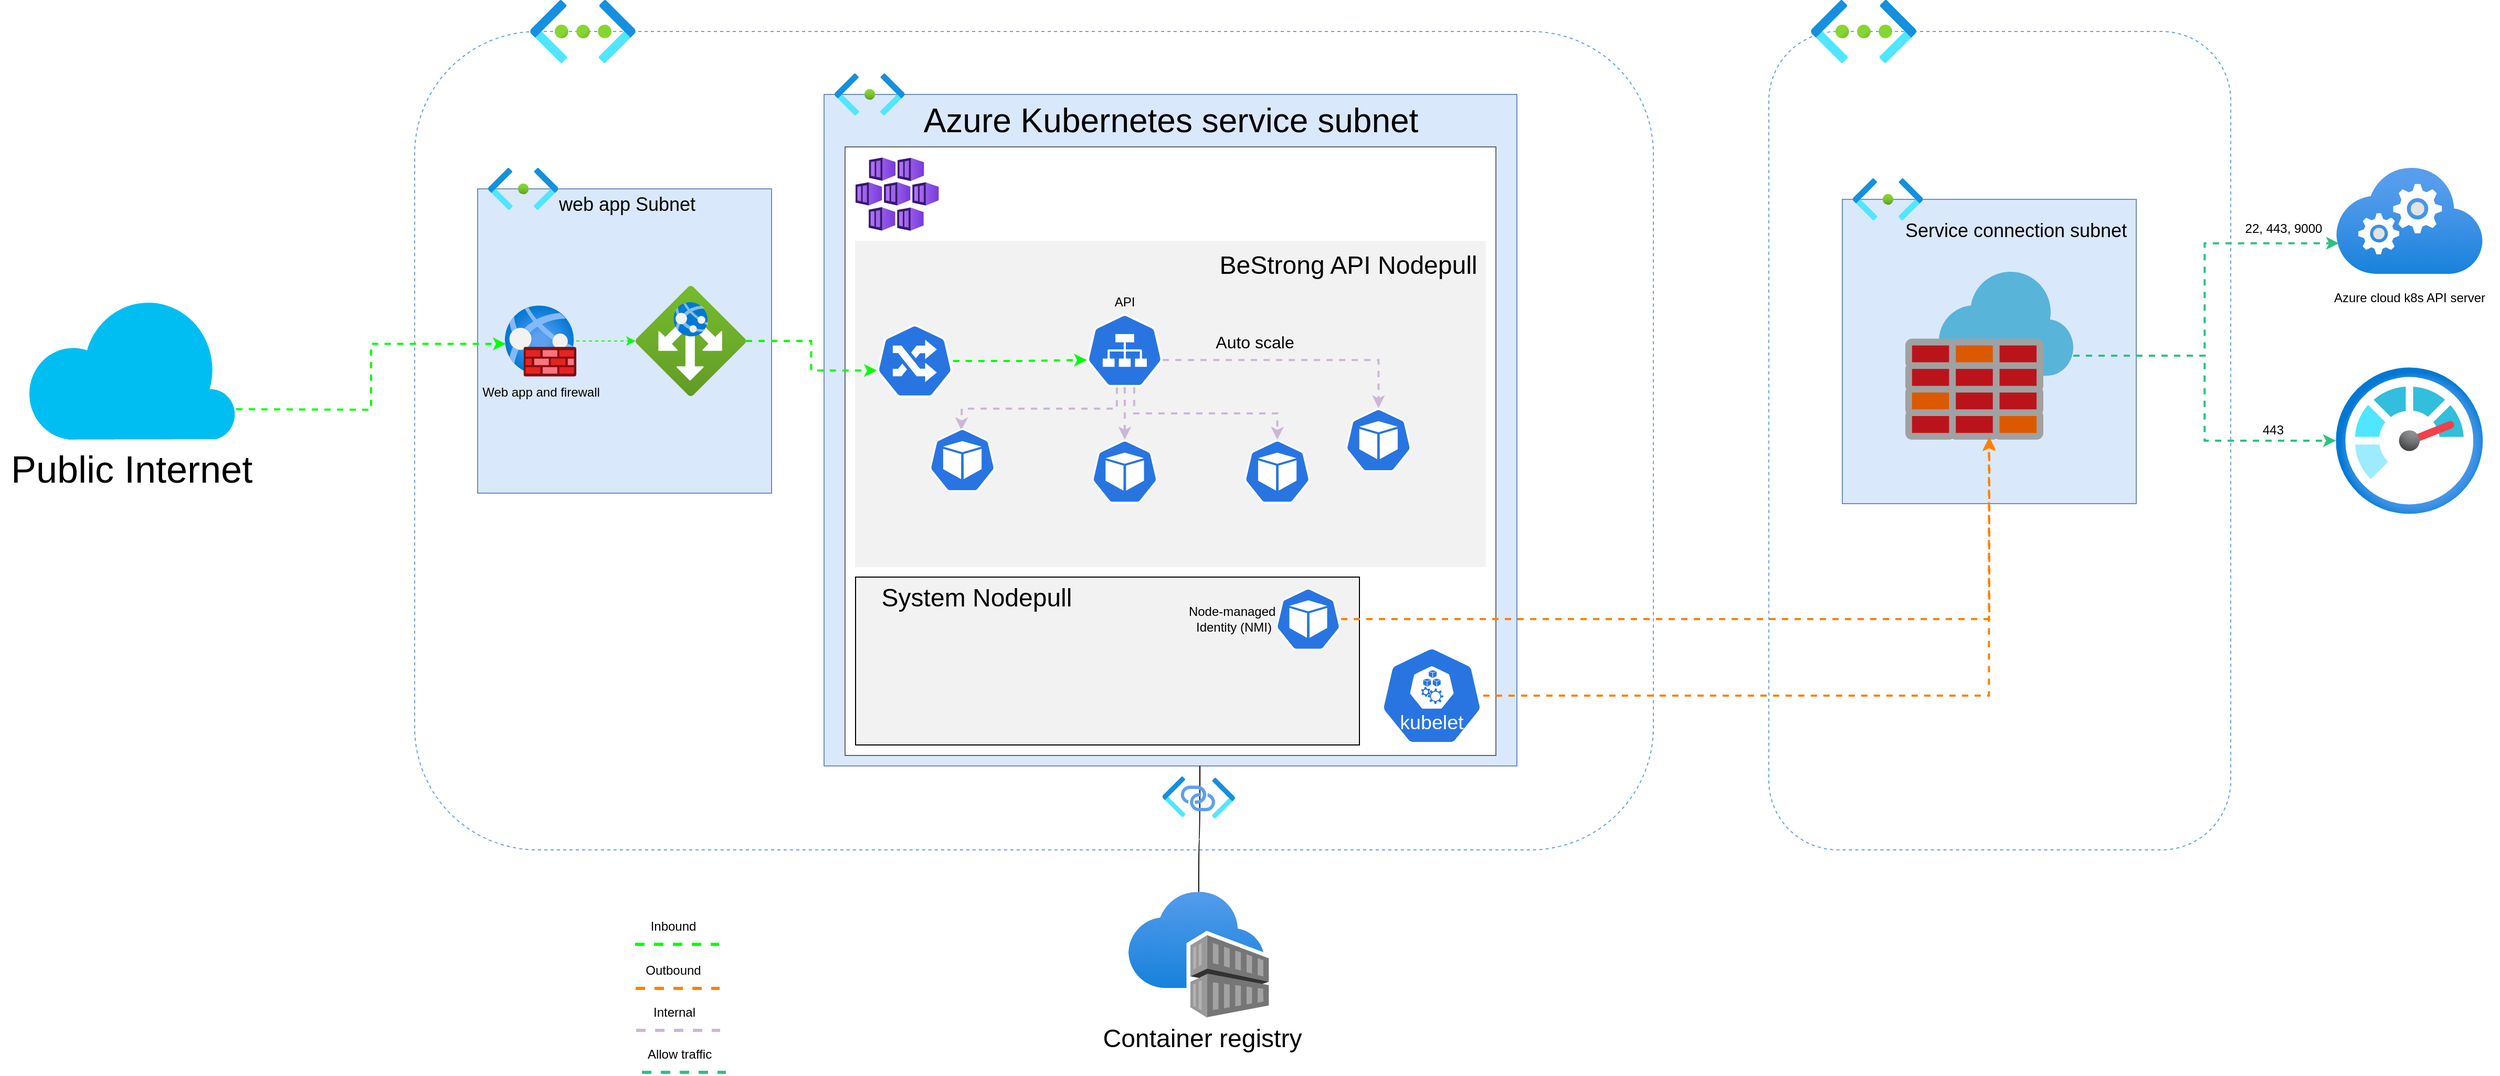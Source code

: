 <mxfile version="24.2.0" type="github">
  <diagram name="Page-1" id="8otom-SP08k95fFq9ZEd">
    <mxGraphModel dx="1020" dy="614" grid="1" gridSize="10" guides="1" tooltips="1" connect="1" arrows="1" fold="1" page="1" pageScale="1" pageWidth="7500" pageHeight="7500" math="0" shadow="0">
      <root>
        <mxCell id="0" />
        <mxCell id="1" parent="0" />
        <mxCell id="AnmqnCVV4k-eHqJuKPqF-2" value="&amp;nbsp;" style="rounded=1;whiteSpace=wrap;html=1;dashed=1;strokeColor=#62a0ea;glass=0;shadow=0;gradientColor=none;perimeterSpacing=2;movable=0;resizable=0;rotatable=0;deletable=0;editable=0;locked=1;connectable=0;" vertex="1" parent="1">
          <mxGeometry x="2035" y="1480" width="1180" height="780" as="geometry" />
        </mxCell>
        <mxCell id="AnmqnCVV4k-eHqJuKPqF-5" value="" style="image;aspect=fixed;html=1;points=[];align=center;fontSize=12;image=img/lib/azure2/networking/Virtual_Networks.svg;movable=0;resizable=0;rotatable=0;deletable=0;editable=0;locked=1;connectable=0;" vertex="1" parent="1">
          <mxGeometry x="2145" y="1450" width="100.5" height="60" as="geometry" />
        </mxCell>
        <mxCell id="AnmqnCVV4k-eHqJuKPqF-7" value="" style="rounded=0;whiteSpace=wrap;html=1;strokeColor=#6c8ebf;fillColor=#dae8fc;movable=0;resizable=0;rotatable=0;deletable=0;editable=0;locked=1;connectable=0;" vertex="1" parent="1">
          <mxGeometry x="2095" y="1630" width="280" height="290" as="geometry" />
        </mxCell>
        <mxCell id="AnmqnCVV4k-eHqJuKPqF-8" value="" style="rounded=0;whiteSpace=wrap;html=1;strokeColor=#6c8ebf;fillColor=#dae8fc;movable=0;resizable=0;rotatable=0;deletable=0;editable=0;locked=1;connectable=0;" vertex="1" parent="1">
          <mxGeometry x="2425" y="1540" width="660" height="640" as="geometry" />
        </mxCell>
        <mxCell id="AnmqnCVV4k-eHqJuKPqF-9" value="" style="image;aspect=fixed;html=1;points=[];align=center;fontSize=12;image=img/lib/azure2/networking/Subnet.svg;movable=0;resizable=0;rotatable=0;deletable=0;editable=0;locked=1;connectable=0;" vertex="1" parent="1">
          <mxGeometry x="2105" y="1610" width="66.8" height="40" as="geometry" />
        </mxCell>
        <mxCell id="AnmqnCVV4k-eHqJuKPqF-10" value="" style="image;aspect=fixed;html=1;points=[];align=center;fontSize=12;image=img/lib/azure2/networking/Subnet.svg;movable=0;resizable=0;rotatable=0;deletable=0;editable=0;locked=1;connectable=0;" vertex="1" parent="1">
          <mxGeometry x="2435" y="1520" width="66.8" height="40" as="geometry" />
        </mxCell>
        <mxCell id="AnmqnCVV4k-eHqJuKPqF-11" value="&lt;font style=&quot;font-size: 18px;&quot;&gt;web app Subnet&lt;/font&gt;" style="text;html=1;align=center;verticalAlign=middle;resizable=0;points=[];autosize=1;strokeColor=none;fillColor=none;fontSize=18;movable=0;rotatable=0;deletable=0;editable=0;locked=1;connectable=0;" vertex="1" parent="1">
          <mxGeometry x="2161.8" y="1625" width="150" height="40" as="geometry" />
        </mxCell>
        <mxCell id="AnmqnCVV4k-eHqJuKPqF-21" style="edgeStyle=orthogonalEdgeStyle;rounded=0;orthogonalLoop=1;jettySize=auto;html=1;strokeColor=#00FF00;dashed=1;movable=0;resizable=0;rotatable=0;deletable=0;editable=0;locked=1;connectable=0;" edge="1" parent="1" source="AnmqnCVV4k-eHqJuKPqF-13" target="AnmqnCVV4k-eHqJuKPqF-20">
          <mxGeometry relative="1" as="geometry" />
        </mxCell>
        <mxCell id="AnmqnCVV4k-eHqJuKPqF-13" value="" style="image;aspect=fixed;html=1;points=[];align=center;fontSize=12;image=img/lib/azure2/networking/Web_Application_Firewall_Policies_WAF.svg;movable=0;resizable=0;rotatable=0;deletable=0;editable=0;locked=1;connectable=0;" vertex="1" parent="1">
          <mxGeometry x="2121" y="1741" width="68" height="68" as="geometry" />
        </mxCell>
        <mxCell id="AnmqnCVV4k-eHqJuKPqF-20" value="" style="image;aspect=fixed;html=1;points=[];align=center;fontSize=12;image=img/lib/azure2/networking/Application_Gateways.svg;movable=0;resizable=0;rotatable=0;deletable=0;editable=0;locked=1;connectable=0;" vertex="1" parent="1">
          <mxGeometry x="2245.5" y="1722.5" width="105" height="105" as="geometry" />
        </mxCell>
        <mxCell id="AnmqnCVV4k-eHqJuKPqF-22" value="Azure Kubernetes service subnet" style="text;html=1;align=center;verticalAlign=middle;resizable=0;points=[];autosize=1;strokeColor=none;fillColor=none;fontSize=32;movable=0;rotatable=0;deletable=0;editable=0;locked=1;connectable=0;" vertex="1" parent="1">
          <mxGeometry x="2510" y="1540" width="490" height="50" as="geometry" />
        </mxCell>
        <mxCell id="AnmqnCVV4k-eHqJuKPqF-25" value="" style="rounded=0;whiteSpace=wrap;html=1;fillColor=#FFFFFF;fontColor=#333333;strokeColor=#666666;movable=0;resizable=0;rotatable=0;deletable=0;editable=0;locked=1;connectable=0;" vertex="1" parent="1">
          <mxGeometry x="2445" y="1590" width="620" height="580" as="geometry" />
        </mxCell>
        <mxCell id="AnmqnCVV4k-eHqJuKPqF-23" value="" style="image;aspect=fixed;html=1;points=[];align=center;fontSize=12;image=img/lib/azure2/containers/Kubernetes_Services.svg;movable=0;resizable=0;rotatable=0;deletable=0;editable=0;locked=1;connectable=0;" vertex="1" parent="1">
          <mxGeometry x="2455" y="1600" width="79.33" height="70" as="geometry" />
        </mxCell>
        <mxCell id="AnmqnCVV4k-eHqJuKPqF-28" value="" style="image;aspect=fixed;html=1;points=[];align=center;fontSize=12;image=img/lib/azure2/containers/Container_Registries.svg;movable=0;resizable=0;rotatable=0;deletable=0;editable=0;locked=1;connectable=0;" vertex="1" parent="1">
          <mxGeometry x="2715" y="2300" width="133.77" height="120" as="geometry" />
        </mxCell>
        <mxCell id="AnmqnCVV4k-eHqJuKPqF-38" style="edgeStyle=orthogonalEdgeStyle;rounded=0;orthogonalLoop=1;jettySize=auto;html=1;curved=1;startArrow=none;startFill=0;endArrow=none;endFill=0;movable=0;resizable=0;rotatable=0;deletable=0;editable=0;locked=1;connectable=0;" edge="1" parent="1" source="AnmqnCVV4k-eHqJuKPqF-28">
          <mxGeometry relative="1" as="geometry">
            <mxPoint x="2783" y="2180" as="targetPoint" />
            <Array as="points">
              <mxPoint x="2782" y="2250" />
              <mxPoint x="2783" y="2250" />
            </Array>
          </mxGeometry>
        </mxCell>
        <mxCell id="AnmqnCVV4k-eHqJuKPqF-32" value="" style="image;aspect=fixed;html=1;points=[];align=center;fontSize=12;image=img/lib/azure2/networking/Private_Link_Service.svg;movable=0;resizable=0;rotatable=0;deletable=0;editable=0;locked=1;connectable=0;" vertex="1" parent="1">
          <mxGeometry x="2747.38" y="2190" width="69" height="40" as="geometry" />
        </mxCell>
        <mxCell id="AnmqnCVV4k-eHqJuKPqF-41" value="" style="rounded=0;whiteSpace=wrap;html=1;fillColor=#f2f2f2;strokeColor=#F2F2F2;movable=0;resizable=0;rotatable=0;deletable=0;editable=0;locked=1;connectable=0;" vertex="1" parent="1">
          <mxGeometry x="2455" y="1680" width="600" height="310" as="geometry" />
        </mxCell>
        <mxCell id="AnmqnCVV4k-eHqJuKPqF-42" value="" style="aspect=fixed;sketch=0;html=1;dashed=0;whitespace=wrap;fillColor=#2875E2;strokeColor=#ffffff;points=[[0.005,0.63,0],[0.1,0.2,0],[0.9,0.2,0],[0.5,0,0],[0.995,0.63,0],[0.72,0.99,0],[0.5,1,0],[0.28,0.99,0]];shape=mxgraph.kubernetes.icon2;prIcon=ing;movable=0;resizable=0;rotatable=0;deletable=0;editable=0;locked=1;connectable=0;" vertex="1" parent="1">
          <mxGeometry x="2475" y="1759" width="72.92" height="70" as="geometry" />
        </mxCell>
        <mxCell id="AnmqnCVV4k-eHqJuKPqF-45" style="edgeStyle=orthogonalEdgeStyle;rounded=0;orthogonalLoop=1;jettySize=auto;html=1;entryX=0.005;entryY=0.63;entryDx=0;entryDy=0;entryPerimeter=0;strokeColor=#00FF00;dashed=1;movable=0;resizable=0;rotatable=0;deletable=0;editable=0;locked=1;connectable=0;jumpSize=6;strokeWidth=2;" edge="1" parent="1" source="AnmqnCVV4k-eHqJuKPqF-20" target="AnmqnCVV4k-eHqJuKPqF-42">
          <mxGeometry relative="1" as="geometry" />
        </mxCell>
        <mxCell id="AnmqnCVV4k-eHqJuKPqF-52" style="edgeStyle=orthogonalEdgeStyle;rounded=0;orthogonalLoop=1;jettySize=auto;html=1;exitX=0.623;exitY=1.001;exitDx=0;exitDy=0;exitPerimeter=0;entryX=0.5;entryY=0;entryDx=0;entryDy=0;entryPerimeter=0;dashed=1;strokeColor=#CDB6D9;movable=0;resizable=0;rotatable=0;deletable=0;editable=0;locked=1;connectable=0;jumpSize=6;strokeWidth=2;" edge="1" parent="1" source="AnmqnCVV4k-eHqJuKPqF-46" target="AnmqnCVV4k-eHqJuKPqF-115">
          <mxGeometry relative="1" as="geometry">
            <mxPoint x="2862.533" y="1860" as="targetPoint" />
          </mxGeometry>
        </mxCell>
        <mxCell id="AnmqnCVV4k-eHqJuKPqF-46" value="" style="aspect=fixed;sketch=0;html=1;dashed=0;whitespace=wrap;fillColor=#2875E2;strokeColor=#ffffff;points=[[0.005,0.63,0],[0.1,0.2,0],[0.9,0.2,0],[0.5,0,0],[0.995,0.63,0],[0.72,0.99,0],[0.5,1,0],[0.28,0.99,0]];shape=mxgraph.kubernetes.icon2;prIcon=svc;movable=0;resizable=0;rotatable=0;deletable=0;editable=0;locked=1;connectable=0;" vertex="1" parent="1">
          <mxGeometry x="2675" y="1749" width="72.92" height="70" as="geometry" />
        </mxCell>
        <mxCell id="AnmqnCVV4k-eHqJuKPqF-47" style="edgeStyle=orthogonalEdgeStyle;rounded=0;orthogonalLoop=1;jettySize=auto;html=1;entryX=0.005;entryY=0.63;entryDx=0;entryDy=0;entryPerimeter=0;strokeColor=#00FF00;dashed=1;movable=0;resizable=0;rotatable=0;deletable=0;editable=0;locked=1;connectable=0;jumpSize=6;strokeWidth=2;" edge="1" parent="1" source="AnmqnCVV4k-eHqJuKPqF-42" target="AnmqnCVV4k-eHqJuKPqF-46">
          <mxGeometry relative="1" as="geometry" />
        </mxCell>
        <mxCell id="AnmqnCVV4k-eHqJuKPqF-51" style="edgeStyle=orthogonalEdgeStyle;rounded=0;orthogonalLoop=1;jettySize=auto;html=1;entryX=0.5;entryY=0;entryDx=0;entryDy=0;entryPerimeter=0;dashed=1;strokeColor=#CDB6D9;movable=0;resizable=0;rotatable=0;deletable=0;editable=0;locked=1;connectable=0;jumpSize=6;strokeWidth=2;" edge="1" parent="1" source="AnmqnCVV4k-eHqJuKPqF-46" target="AnmqnCVV4k-eHqJuKPqF-114">
          <mxGeometry relative="1" as="geometry">
            <mxPoint x="2711.46" y="1860" as="targetPoint" />
          </mxGeometry>
        </mxCell>
        <mxCell id="AnmqnCVV4k-eHqJuKPqF-53" style="edgeStyle=orthogonalEdgeStyle;rounded=0;orthogonalLoop=1;jettySize=auto;html=1;entryX=0.5;entryY=0;entryDx=0;entryDy=0;entryPerimeter=0;exitX=0.397;exitY=1.005;exitDx=0;exitDy=0;exitPerimeter=0;dashed=1;strokeColor=#CDB6D9;movable=0;resizable=0;rotatable=0;deletable=0;editable=0;locked=1;connectable=0;jumpSize=6;strokeWidth=2;" edge="1" parent="1" source="AnmqnCVV4k-eHqJuKPqF-46">
          <mxGeometry relative="1" as="geometry">
            <mxPoint x="2555.73" y="1860" as="targetPoint" />
          </mxGeometry>
        </mxCell>
        <mxCell id="AnmqnCVV4k-eHqJuKPqF-84" value="Auto scale" style="text;html=1;align=center;verticalAlign=middle;resizable=0;points=[];autosize=1;strokeColor=none;fillColor=none;fontSize=16;movable=0;rotatable=0;deletable=0;editable=0;locked=1;connectable=0;" vertex="1" parent="1">
          <mxGeometry x="2785" y="1761" width="100" height="30" as="geometry" />
        </mxCell>
        <mxCell id="AnmqnCVV4k-eHqJuKPqF-86" value="BeStrong API Nodepull" style="text;html=1;align=center;verticalAlign=middle;resizable=0;points=[];autosize=1;strokeColor=none;fillColor=none;fontSize=24;movable=0;rotatable=0;deletable=0;editable=0;locked=1;connectable=0;" vertex="1" parent="1">
          <mxGeometry x="2788.77" y="1682.5" width="270" height="40" as="geometry" />
        </mxCell>
        <mxCell id="AnmqnCVV4k-eHqJuKPqF-87" value="" style="rounded=0;whiteSpace=wrap;html=1;fillColor=#F2F2F2;movable=0;resizable=0;rotatable=0;deletable=0;editable=0;locked=1;connectable=0;" vertex="1" parent="1">
          <mxGeometry x="2455" y="2000" width="480" height="160" as="geometry" />
        </mxCell>
        <mxCell id="AnmqnCVV4k-eHqJuKPqF-88" value="Web app and firewall" style="text;html=1;align=center;verticalAlign=middle;resizable=0;points=[];autosize=1;strokeColor=none;fillColor=none;movable=0;rotatable=0;deletable=0;editable=0;locked=1;connectable=0;" vertex="1" parent="1">
          <mxGeometry x="2085" y="1809" width="140" height="30" as="geometry" />
        </mxCell>
        <mxCell id="AnmqnCVV4k-eHqJuKPqF-90" value="" style="aspect=fixed;sketch=0;html=1;dashed=0;whitespace=wrap;fillColor=#2875E2;strokeColor=#ffffff;points=[[0.005,0.63,0],[0.1,0.2,0],[0.9,0.2,0],[0.5,0,0],[0.995,0.63,0],[0.72,0.99,0],[0.5,1,0],[0.28,0.99,0]];shape=mxgraph.kubernetes.icon2;prIcon=pod;movable=0;resizable=0;rotatable=0;deletable=0;editable=0;locked=1;connectable=0;" vertex="1" parent="1">
          <mxGeometry x="2855" y="2010" width="62.5" height="60" as="geometry" />
        </mxCell>
        <mxCell id="AnmqnCVV4k-eHqJuKPqF-91" value="&lt;div&gt;Node-managed&amp;nbsp;&lt;/div&gt;&lt;div&gt;Identity (NMI)&lt;br&gt;&lt;/div&gt;" style="text;html=1;align=center;verticalAlign=middle;resizable=0;points=[];autosize=1;strokeColor=none;fillColor=none;movable=0;rotatable=0;deletable=0;editable=0;locked=1;connectable=0;" vertex="1" parent="1">
          <mxGeometry x="2760" y="2020" width="110" height="40" as="geometry" />
        </mxCell>
        <mxCell id="AnmqnCVV4k-eHqJuKPqF-93" value="System Nodepull" style="text;html=1;align=center;verticalAlign=middle;resizable=0;points=[];autosize=1;strokeColor=none;fillColor=none;fontSize=24;movable=0;rotatable=0;deletable=0;editable=0;locked=1;connectable=0;" vertex="1" parent="1">
          <mxGeometry x="2470" y="2000" width="200" height="40" as="geometry" />
        </mxCell>
        <mxCell id="AnmqnCVV4k-eHqJuKPqF-94" value="" style="aspect=fixed;sketch=0;html=1;dashed=0;whitespace=wrap;fillColor=#2875E2;strokeColor=#ffffff;points=[[0.005,0.63,0],[0.1,0.2,0],[0.9,0.2,0],[0.5,0,0],[0.995,0.63,0],[0.72,0.99,0],[0.5,1,0],[0.28,0.99,0]];shape=mxgraph.kubernetes.icon2;kubernetesLabel=1;prIcon=kubelet;movable=0;resizable=0;rotatable=0;deletable=0;editable=0;locked=1;connectable=0;" vertex="1" parent="1">
          <mxGeometry x="2955" y="2066" width="97.92" height="94" as="geometry" />
        </mxCell>
        <mxCell id="AnmqnCVV4k-eHqJuKPqF-96" value="&amp;nbsp;" style="rounded=1;whiteSpace=wrap;html=1;dashed=1;strokeColor=#62a0ea;glass=0;shadow=0;gradientColor=none;perimeterSpacing=2;movable=0;resizable=0;rotatable=0;deletable=0;editable=0;locked=1;connectable=0;" vertex="1" parent="1">
          <mxGeometry x="3325" y="1480" width="440" height="780" as="geometry" />
        </mxCell>
        <mxCell id="AnmqnCVV4k-eHqJuKPqF-97" value="" style="image;aspect=fixed;html=1;points=[];align=center;fontSize=12;image=img/lib/azure2/networking/Virtual_Networks.svg;movable=0;resizable=0;rotatable=0;deletable=0;editable=0;locked=1;connectable=0;" vertex="1" parent="1">
          <mxGeometry x="3365" y="1450" width="100.5" height="60" as="geometry" />
        </mxCell>
        <mxCell id="AnmqnCVV4k-eHqJuKPqF-99" value="" style="rounded=0;whiteSpace=wrap;html=1;strokeColor=#6c8ebf;fillColor=#dae8fc;movable=0;resizable=0;rotatable=0;deletable=0;editable=0;locked=1;connectable=0;" vertex="1" parent="1">
          <mxGeometry x="3395" y="1640" width="280" height="290" as="geometry" />
        </mxCell>
        <mxCell id="AnmqnCVV4k-eHqJuKPqF-100" value="" style="image;aspect=fixed;html=1;points=[];align=center;fontSize=12;image=img/lib/azure2/networking/Subnet.svg;movable=0;resizable=0;rotatable=0;deletable=0;editable=0;locked=1;connectable=0;" vertex="1" parent="1">
          <mxGeometry x="3405" y="1620" width="66.8" height="40" as="geometry" />
        </mxCell>
        <mxCell id="AnmqnCVV4k-eHqJuKPqF-120" style="edgeStyle=orthogonalEdgeStyle;rounded=0;orthogonalLoop=1;jettySize=auto;html=1;dashed=1;strokeColor=#2ec27e;movable=1;resizable=1;rotatable=1;deletable=1;editable=1;locked=0;connectable=1;jumpSize=6;strokeWidth=2;" edge="1" parent="1" source="AnmqnCVV4k-eHqJuKPqF-98" target="AnmqnCVV4k-eHqJuKPqF-112">
          <mxGeometry relative="1" as="geometry" />
        </mxCell>
        <mxCell id="AnmqnCVV4k-eHqJuKPqF-98" value="" style="image;sketch=0;aspect=fixed;html=1;points=[];align=center;fontSize=12;image=img/lib/mscae/Azure_Firewall.svg;movable=0;resizable=0;rotatable=0;deletable=0;editable=0;locked=1;connectable=0;" vertex="1" parent="1">
          <mxGeometry x="3455" y="1709" width="160" height="160" as="geometry" />
        </mxCell>
        <mxCell id="AnmqnCVV4k-eHqJuKPqF-105" style="edgeStyle=orthogonalEdgeStyle;rounded=0;orthogonalLoop=1;jettySize=auto;html=1;entryX=0.498;entryY=0.992;entryDx=0;entryDy=0;entryPerimeter=0;dashed=1;strokeColor=#FF8000;movable=0;resizable=0;rotatable=0;deletable=0;editable=0;locked=1;connectable=0;jumpSize=6;strokeWidth=2;" edge="1" parent="1" source="AnmqnCVV4k-eHqJuKPqF-94" target="AnmqnCVV4k-eHqJuKPqF-98">
          <mxGeometry relative="1" as="geometry" />
        </mxCell>
        <mxCell id="AnmqnCVV4k-eHqJuKPqF-110" style="edgeStyle=orthogonalEdgeStyle;rounded=0;orthogonalLoop=1;jettySize=auto;html=1;entryX=0.5;entryY=0.984;entryDx=0;entryDy=0;entryPerimeter=0;dashed=1;strokeColor=#FF8000;movable=0;resizable=0;rotatable=0;deletable=0;editable=0;locked=1;connectable=0;jumpSize=6;strokeWidth=2;" edge="1" parent="1" source="AnmqnCVV4k-eHqJuKPqF-90" target="AnmqnCVV4k-eHqJuKPqF-98">
          <mxGeometry relative="1" as="geometry" />
        </mxCell>
        <mxCell id="AnmqnCVV4k-eHqJuKPqF-111" value="" style="image;aspect=fixed;html=1;points=[];align=center;fontSize=12;image=img/lib/azure2/compute/Cloud_Services_Classic.svg;movable=1;resizable=1;rotatable=1;deletable=1;editable=1;locked=0;connectable=1;" vertex="1" parent="1">
          <mxGeometry x="3865.3" y="1610" width="139.85" height="101" as="geometry" />
        </mxCell>
        <mxCell id="AnmqnCVV4k-eHqJuKPqF-112" value="" style="image;aspect=fixed;html=1;points=[];align=center;fontSize=12;image=img/lib/azure2/management_governance/Monitor.svg;movable=1;resizable=1;rotatable=1;deletable=1;editable=1;locked=0;connectable=1;" vertex="1" parent="1">
          <mxGeometry x="3865.15" y="1800" width="140" height="140" as="geometry" />
        </mxCell>
        <mxCell id="AnmqnCVV4k-eHqJuKPqF-113" value="" style="aspect=fixed;sketch=0;html=1;dashed=0;whitespace=wrap;fillColor=#2875E2;strokeColor=#ffffff;points=[[0.005,0.63,0],[0.1,0.2,0],[0.9,0.2,0],[0.5,0,0],[0.995,0.63,0],[0.72,0.99,0],[0.5,1,0],[0.28,0.99,0]];shape=mxgraph.kubernetes.icon2;prIcon=pod;movable=0;resizable=0;rotatable=0;deletable=0;editable=0;locked=1;connectable=0;" vertex="1" parent="1">
          <mxGeometry x="2525" y="1858" width="63.54" height="61" as="geometry" />
        </mxCell>
        <mxCell id="AnmqnCVV4k-eHqJuKPqF-114" value="" style="aspect=fixed;sketch=0;html=1;dashed=0;whitespace=wrap;fillColor=#2875E2;strokeColor=#ffffff;points=[[0.005,0.63,0],[0.1,0.2,0],[0.9,0.2,0],[0.5,0,0],[0.995,0.63,0],[0.72,0.99,0],[0.5,1,0],[0.28,0.99,0]];shape=mxgraph.kubernetes.icon2;prIcon=pod;movable=0;resizable=0;rotatable=0;deletable=0;editable=0;locked=1;connectable=0;" vertex="1" parent="1">
          <mxGeometry x="2679.69" y="1869" width="63.54" height="61" as="geometry" />
        </mxCell>
        <mxCell id="AnmqnCVV4k-eHqJuKPqF-115" value="" style="aspect=fixed;sketch=0;html=1;dashed=0;whitespace=wrap;fillColor=#2875E2;strokeColor=#ffffff;points=[[0.005,0.63,0],[0.1,0.2,0],[0.9,0.2,0],[0.5,0,0],[0.995,0.63,0],[0.72,0.99,0],[0.5,1,0],[0.28,0.99,0]];shape=mxgraph.kubernetes.icon2;prIcon=pod;movable=0;resizable=0;rotatable=0;deletable=0;editable=0;locked=1;connectable=0;" vertex="1" parent="1">
          <mxGeometry x="2825" y="1869" width="63.54" height="61" as="geometry" />
        </mxCell>
        <mxCell id="AnmqnCVV4k-eHqJuKPqF-117" value="&lt;div&gt;API&lt;br&gt;&lt;/div&gt;" style="text;html=1;align=center;verticalAlign=middle;resizable=0;points=[];autosize=1;strokeColor=none;fillColor=none;movable=0;rotatable=0;deletable=0;editable=0;locked=1;connectable=0;" vertex="1" parent="1">
          <mxGeometry x="2691.46" y="1722.5" width="40" height="30" as="geometry" />
        </mxCell>
        <mxCell id="AnmqnCVV4k-eHqJuKPqF-119" style="edgeStyle=orthogonalEdgeStyle;rounded=0;orthogonalLoop=1;jettySize=auto;html=1;entryX=0.02;entryY=0.712;entryDx=0;entryDy=0;entryPerimeter=0;dashed=1;strokeColor=#2ec27e;movable=1;resizable=1;rotatable=1;deletable=1;editable=1;locked=0;connectable=1;jumpSize=6;strokeWidth=2;" edge="1" parent="1" source="AnmqnCVV4k-eHqJuKPqF-98" target="AnmqnCVV4k-eHqJuKPqF-111">
          <mxGeometry relative="1" as="geometry" />
        </mxCell>
        <mxCell id="AnmqnCVV4k-eHqJuKPqF-122" value="&lt;div&gt;Service connection subnet&lt;/div&gt;" style="text;html=1;align=center;verticalAlign=middle;resizable=0;points=[];autosize=1;strokeColor=none;fillColor=none;fontSize=18;movable=0;rotatable=0;deletable=0;editable=0;locked=1;connectable=0;" vertex="1" parent="1">
          <mxGeometry x="3445" y="1650" width="230" height="40" as="geometry" />
        </mxCell>
        <mxCell id="AnmqnCVV4k-eHqJuKPqF-123" value="22, 443, 9000 " style="text;html=1;align=center;verticalAlign=middle;resizable=1;points=[];autosize=1;strokeColor=none;fillColor=none;movable=1;rotatable=1;deletable=1;editable=1;locked=0;connectable=1;" vertex="1" parent="1">
          <mxGeometry x="3765" y="1652.5" width="100" height="30" as="geometry" />
        </mxCell>
        <mxCell id="AnmqnCVV4k-eHqJuKPqF-124" style="edgeStyle=orthogonalEdgeStyle;rounded=0;orthogonalLoop=1;jettySize=auto;html=1;exitX=0.995;exitY=0.63;exitDx=0;exitDy=0;exitPerimeter=0;entryX=0.5;entryY=0;entryDx=0;entryDy=0;entryPerimeter=0;dashed=1;strokeColor=#CDB6D9;movable=0;resizable=0;rotatable=0;deletable=0;editable=0;locked=1;connectable=0;jumpSize=6;strokeWidth=2;" edge="1" parent="1" target="AnmqnCVV4k-eHqJuKPqF-125" source="AnmqnCVV4k-eHqJuKPqF-46">
          <mxGeometry relative="1" as="geometry">
            <mxPoint x="2816.38" y="1789" as="sourcePoint" />
            <mxPoint x="2958.913" y="1830" as="targetPoint" />
          </mxGeometry>
        </mxCell>
        <mxCell id="AnmqnCVV4k-eHqJuKPqF-125" value="" style="aspect=fixed;sketch=0;html=1;dashed=0;whitespace=wrap;fillColor=#2875E2;strokeColor=#ffffff;points=[[0.005,0.63,0],[0.1,0.2,0],[0.9,0.2,0],[0.5,0,0],[0.995,0.63,0],[0.72,0.99,0],[0.5,1,0],[0.28,0.99,0]];shape=mxgraph.kubernetes.icon2;prIcon=pod;movable=0;resizable=0;rotatable=0;deletable=0;editable=0;locked=1;connectable=0;" vertex="1" parent="1">
          <mxGeometry x="2921.38" y="1839" width="63.54" height="61" as="geometry" />
        </mxCell>
        <mxCell id="AnmqnCVV4k-eHqJuKPqF-126" value="&amp;nbsp;" style="text;whiteSpace=wrap;html=1;movable=0;resizable=0;rotatable=0;deletable=0;editable=0;locked=1;connectable=0;" vertex="1" parent="1">
          <mxGeometry x="2425" y="1590" width="40" height="40" as="geometry" />
        </mxCell>
        <mxCell id="AnmqnCVV4k-eHqJuKPqF-128" value="" style="verticalLabelPosition=bottom;html=1;verticalAlign=top;align=center;strokeColor=none;fillColor=#00BEF2;shape=mxgraph.azure.cloud;movable=0;resizable=0;rotatable=0;deletable=0;editable=0;locked=1;connectable=0;" vertex="1" parent="1">
          <mxGeometry x="1665" y="1731" width="200" height="138" as="geometry" />
        </mxCell>
        <mxCell id="AnmqnCVV4k-eHqJuKPqF-131" style="edgeStyle=orthogonalEdgeStyle;rounded=0;orthogonalLoop=1;jettySize=auto;html=1;entryX=0.012;entryY=0.541;entryDx=0;entryDy=0;entryPerimeter=0;movable=0;resizable=0;rotatable=0;deletable=0;editable=0;locked=1;connectable=0;strokeColor=#00FF00;dashed=1;jumpSize=6;strokeWidth=2;" edge="1" parent="1" target="AnmqnCVV4k-eHqJuKPqF-13">
          <mxGeometry relative="1" as="geometry">
            <mxPoint x="1865" y="1840" as="sourcePoint" />
          </mxGeometry>
        </mxCell>
        <mxCell id="AnmqnCVV4k-eHqJuKPqF-133" value="443" style="text;html=1;align=center;verticalAlign=middle;resizable=1;points=[];autosize=1;strokeColor=none;fillColor=none;movable=1;rotatable=1;deletable=1;editable=1;locked=0;connectable=1;" vertex="1" parent="1">
          <mxGeometry x="3785" y="1845" width="40" height="30" as="geometry" />
        </mxCell>
        <mxCell id="AnmqnCVV4k-eHqJuKPqF-135" value="&lt;div style=&quot;font-size: 24px;&quot;&gt;Container registry&lt;/div&gt;" style="text;html=1;align=center;verticalAlign=middle;resizable=0;points=[];autosize=1;strokeColor=none;fillColor=none;fontSize=24;movable=0;rotatable=0;deletable=0;editable=0;locked=1;connectable=0;" vertex="1" parent="1">
          <mxGeometry x="2679.69" y="2420" width="210" height="40" as="geometry" />
        </mxCell>
        <mxCell id="AnmqnCVV4k-eHqJuKPqF-136" value="&lt;div style=&quot;font-size: 36px;&quot;&gt;Public Internet&lt;/div&gt;&lt;div style=&quot;font-size: 36px;&quot;&gt;&lt;br style=&quot;font-size: 36px;&quot;&gt;&lt;/div&gt;" style="text;html=1;align=center;verticalAlign=middle;resizable=0;points=[];autosize=1;strokeColor=none;fillColor=none;fontSize=36;movable=0;rotatable=0;deletable=0;editable=0;locked=1;connectable=0;" vertex="1" parent="1">
          <mxGeometry x="1640" y="1869" width="250" height="100" as="geometry" />
        </mxCell>
        <mxCell id="AnmqnCVV4k-eHqJuKPqF-137" value="" style="endArrow=none;dashed=1;html=1;rounded=0;strokeColor=#00FF00;strokeWidth=3;movable=0;resizable=0;rotatable=0;deletable=0;editable=0;locked=1;connectable=0;" edge="1" parent="1">
          <mxGeometry width="50" height="50" relative="1" as="geometry">
            <mxPoint x="2245" y="2350" as="sourcePoint" />
            <mxPoint x="2325" y="2350" as="targetPoint" />
          </mxGeometry>
        </mxCell>
        <mxCell id="AnmqnCVV4k-eHqJuKPqF-138" value="Inbound" style="text;html=1;align=center;verticalAlign=middle;resizable=0;points=[];autosize=1;strokeColor=none;fillColor=none;strokeWidth=3;movable=0;rotatable=0;deletable=0;editable=0;locked=1;connectable=0;" vertex="1" parent="1">
          <mxGeometry x="2245.5" y="2318" width="70" height="30" as="geometry" />
        </mxCell>
        <mxCell id="AnmqnCVV4k-eHqJuKPqF-139" value="" style="endArrow=none;dashed=1;html=1;rounded=0;strokeColor=#FF8000;strokeWidth=3;movable=0;resizable=0;rotatable=0;deletable=0;editable=0;locked=1;connectable=0;" edge="1" parent="1">
          <mxGeometry width="50" height="50" relative="1" as="geometry">
            <mxPoint x="2245.5" y="2392" as="sourcePoint" />
            <mxPoint x="2325.5" y="2392" as="targetPoint" />
          </mxGeometry>
        </mxCell>
        <mxCell id="AnmqnCVV4k-eHqJuKPqF-140" value="Outbound" style="text;html=1;align=center;verticalAlign=middle;resizable=0;points=[];autosize=1;strokeColor=none;fillColor=none;strokeWidth=3;movable=0;rotatable=0;deletable=0;editable=0;locked=1;connectable=0;" vertex="1" parent="1">
          <mxGeometry x="2241" y="2360" width="80" height="30" as="geometry" />
        </mxCell>
        <mxCell id="AnmqnCVV4k-eHqJuKPqF-141" value="" style="endArrow=none;dashed=1;html=1;rounded=0;strokeColor=#CDB6D9;strokeWidth=3;movable=0;resizable=0;rotatable=0;deletable=0;editable=0;locked=1;connectable=0;" edge="1" parent="1">
          <mxGeometry width="50" height="50" relative="1" as="geometry">
            <mxPoint x="2246" y="2432" as="sourcePoint" />
            <mxPoint x="2326" y="2432" as="targetPoint" />
          </mxGeometry>
        </mxCell>
        <mxCell id="AnmqnCVV4k-eHqJuKPqF-142" value="Internal" style="text;html=1;align=center;verticalAlign=middle;resizable=0;points=[];autosize=1;strokeColor=none;fillColor=none;strokeWidth=3;movable=0;rotatable=0;deletable=0;editable=0;locked=1;connectable=0;" vertex="1" parent="1">
          <mxGeometry x="2251.5" y="2400" width="60" height="30" as="geometry" />
        </mxCell>
        <mxCell id="AnmqnCVV4k-eHqJuKPqF-143" value="" style="endArrow=none;dashed=1;html=1;rounded=0;strokeColor=#2ec27e;strokeWidth=3;movable=1;resizable=1;rotatable=1;deletable=1;editable=1;locked=0;connectable=1;" edge="1" parent="1">
          <mxGeometry width="50" height="50" relative="1" as="geometry">
            <mxPoint x="2251.5" y="2472" as="sourcePoint" />
            <mxPoint x="2331.5" y="2472" as="targetPoint" />
          </mxGeometry>
        </mxCell>
        <mxCell id="AnmqnCVV4k-eHqJuKPqF-144" value="Allow traffic" style="text;html=1;align=center;verticalAlign=middle;resizable=0;points=[];autosize=1;strokeColor=none;fillColor=none;strokeWidth=3;movable=0;rotatable=0;deletable=0;editable=0;locked=1;connectable=0;" vertex="1" parent="1">
          <mxGeometry x="2247" y="2440" width="80" height="30" as="geometry" />
        </mxCell>
        <mxCell id="AnmqnCVV4k-eHqJuKPqF-145" value="&amp;nbsp;" style="text;whiteSpace=wrap;html=1;movable=0;resizable=0;rotatable=0;deletable=0;editable=0;locked=1;connectable=0;" vertex="1" parent="1">
          <mxGeometry x="2320" y="1940" width="40" height="40" as="geometry" />
        </mxCell>
        <mxCell id="AnmqnCVV4k-eHqJuKPqF-149" value="Azure cloud k8s API server" style="text;html=1;align=center;verticalAlign=middle;resizable=0;points=[];autosize=1;strokeColor=none;fillColor=none;" vertex="1" parent="1">
          <mxGeometry x="3850.23" y="1719" width="170" height="30" as="geometry" />
        </mxCell>
      </root>
    </mxGraphModel>
  </diagram>
</mxfile>
